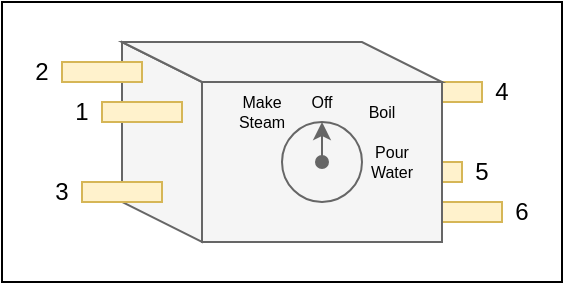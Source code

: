 <mxfile version="14.7.3" type="google" pages="2"><diagram id="SnHB_nZ2LZVa3-rRUBTQ" name="Schematic View"><mxGraphModel dx="1186" dy="714" grid="1" gridSize="10" guides="1" tooltips="1" connect="1" arrows="1" fold="1" page="1" pageScale="1" pageWidth="1100" pageHeight="850" math="0" shadow="0"><root><mxCell id="0"/><mxCell id="1" parent="0"/><mxCell id="xrnLVJ5zrvo0frZbAzvD-31" value="" style="rounded=0;whiteSpace=wrap;html=1;fontSize=8;" parent="1" vertex="1"><mxGeometry x="40" y="40" width="280" height="140" as="geometry"/></mxCell><mxCell id="xrnLVJ5zrvo0frZbAzvD-13" value="" style="rounded=0;whiteSpace=wrap;html=1;fillColor=#fff2cc;strokeColor=#d6b656;" parent="1" vertex="1"><mxGeometry x="230" y="120" width="40" height="10" as="geometry"/></mxCell><mxCell id="xrnLVJ5zrvo0frZbAzvD-14" value="" style="rounded=0;whiteSpace=wrap;html=1;fillColor=#fff2cc;strokeColor=#d6b656;" parent="1" vertex="1"><mxGeometry x="250" y="140" width="40" height="10" as="geometry"/></mxCell><mxCell id="xrnLVJ5zrvo0frZbAzvD-12" value="" style="rounded=0;whiteSpace=wrap;html=1;fillColor=#fff2cc;strokeColor=#d6b656;" parent="1" vertex="1"><mxGeometry x="240" y="80" width="40" height="10" as="geometry"/></mxCell><mxCell id="xrnLVJ5zrvo0frZbAzvD-1" value="" style="rounded=0;whiteSpace=wrap;html=1;fillColor=#f5f5f5;strokeColor=#666666;fontColor=#333333;" parent="1" vertex="1"><mxGeometry x="140" y="80" width="120" height="80" as="geometry"/></mxCell><mxCell id="xrnLVJ5zrvo0frZbAzvD-3" value="" style="shape=parallelogram;perimeter=parallelogramPerimeter;whiteSpace=wrap;html=1;fixedSize=1;rotation=90;fillColor=#f5f5f5;strokeColor=#666666;fontColor=#333333;" parent="1" vertex="1"><mxGeometry x="70" y="90" width="100" height="40" as="geometry"/></mxCell><mxCell id="xrnLVJ5zrvo0frZbAzvD-4" value="" style="shape=parallelogram;perimeter=parallelogramPerimeter;whiteSpace=wrap;html=1;fixedSize=1;rotation=-180;flipH=1;size=40;fillColor=#f5f5f5;strokeColor=#666666;fontColor=#333333;" parent="1" vertex="1"><mxGeometry x="100" y="60" width="160" height="20" as="geometry"/></mxCell><mxCell id="xrnLVJ5zrvo0frZbAzvD-8" value="" style="rounded=0;whiteSpace=wrap;html=1;fillColor=#fff2cc;strokeColor=#d6b656;" parent="1" vertex="1"><mxGeometry x="70" y="70" width="40" height="10" as="geometry"/></mxCell><mxCell id="xrnLVJ5zrvo0frZbAzvD-9" value="" style="rounded=0;whiteSpace=wrap;html=1;fillColor=#fff2cc;strokeColor=#d6b656;" parent="1" vertex="1"><mxGeometry x="90" y="90" width="40" height="10" as="geometry"/></mxCell><mxCell id="xrnLVJ5zrvo0frZbAzvD-10" value="" style="rounded=0;whiteSpace=wrap;html=1;fillColor=#fff2cc;strokeColor=#d6b656;" parent="1" vertex="1"><mxGeometry x="80" y="130" width="40" height="10" as="geometry"/></mxCell><mxCell id="xrnLVJ5zrvo0frZbAzvD-17" value="1" style="text;html=1;strokeColor=none;fillColor=none;align=center;verticalAlign=middle;whiteSpace=wrap;rounded=0;" parent="1" vertex="1"><mxGeometry x="70" y="85" width="20" height="20" as="geometry"/></mxCell><mxCell id="xrnLVJ5zrvo0frZbAzvD-18" value="2" style="text;html=1;strokeColor=none;fillColor=none;align=center;verticalAlign=middle;whiteSpace=wrap;rounded=0;" parent="1" vertex="1"><mxGeometry x="50" y="65" width="20" height="20" as="geometry"/></mxCell><mxCell id="xrnLVJ5zrvo0frZbAzvD-19" value="3" style="text;html=1;strokeColor=none;fillColor=none;align=center;verticalAlign=middle;whiteSpace=wrap;rounded=0;" parent="1" vertex="1"><mxGeometry x="60" y="125" width="20" height="20" as="geometry"/></mxCell><mxCell id="xrnLVJ5zrvo0frZbAzvD-23" value="4" style="text;html=1;strokeColor=none;fillColor=none;align=center;verticalAlign=middle;whiteSpace=wrap;rounded=0;" parent="1" vertex="1"><mxGeometry x="280" y="75" width="20" height="20" as="geometry"/></mxCell><mxCell id="xrnLVJ5zrvo0frZbAzvD-24" value="5" style="text;html=1;strokeColor=none;fillColor=none;align=center;verticalAlign=middle;whiteSpace=wrap;rounded=0;" parent="1" vertex="1"><mxGeometry x="270" y="115" width="20" height="20" as="geometry"/></mxCell><mxCell id="xrnLVJ5zrvo0frZbAzvD-25" value="6" style="text;html=1;strokeColor=none;fillColor=none;align=center;verticalAlign=middle;whiteSpace=wrap;rounded=0;" parent="1" vertex="1"><mxGeometry x="290" y="135" width="20" height="20" as="geometry"/></mxCell><mxCell id="xrnLVJ5zrvo0frZbAzvD-26" value="Off" style="text;html=1;strokeColor=none;fillColor=none;align=center;verticalAlign=middle;whiteSpace=wrap;rounded=0;fontSize=8;" parent="1" vertex="1"><mxGeometry x="185" y="80" width="30" height="20" as="geometry"/></mxCell><mxCell id="xrnLVJ5zrvo0frZbAzvD-27" value="Pour Water" style="text;html=1;strokeColor=none;fillColor=none;align=center;verticalAlign=middle;whiteSpace=wrap;rounded=0;fontSize=8;" parent="1" vertex="1"><mxGeometry x="220" y="110" width="30" height="20" as="geometry"/></mxCell><mxCell id="xrnLVJ5zrvo0frZbAzvD-28" value="Make Steam" style="text;html=1;strokeColor=none;fillColor=none;align=center;verticalAlign=middle;whiteSpace=wrap;rounded=0;fontSize=8;" parent="1" vertex="1"><mxGeometry x="155" y="85" width="30" height="20" as="geometry"/></mxCell><mxCell id="xrnLVJ5zrvo0frZbAzvD-29" value="Boil" style="text;html=1;strokeColor=none;fillColor=none;align=center;verticalAlign=middle;whiteSpace=wrap;rounded=0;fontSize=8;" parent="1" vertex="1"><mxGeometry x="215" y="85" width="30" height="20" as="geometry"/></mxCell><mxCell id="xrnLVJ5zrvo0frZbAzvD-5" value="" style="ellipse;whiteSpace=wrap;html=1;aspect=fixed;fillColor=#f5f5f5;strokeColor=#666666;fontColor=#333333;" parent="1" vertex="1"><mxGeometry x="180" y="100" width="40" height="40" as="geometry"/></mxCell><mxCell id="xrnLVJ5zrvo0frZbAzvD-7" value="" style="endArrow=classic;html=1;entryX=0.5;entryY=0;entryDx=0;entryDy=0;startArrow=oval;startFill=1;endFill=1;fillColor=#f5f5f5;strokeColor=#666666;" parent="1" target="xrnLVJ5zrvo0frZbAzvD-5" edge="1"><mxGeometry x="180" y="100" width="50" height="50" as="geometry"><mxPoint x="200" y="120" as="sourcePoint"/><mxPoint x="253.333" y="200" as="targetPoint"/></mxGeometry></mxCell></root></mxGraphModel></diagram><diagram id="4P162eZZBK0LqgkhI9s6" name="Resistance Scheme"><mxGraphModel dx="1186" dy="714" grid="1" gridSize="10" guides="1" tooltips="1" connect="1" arrows="1" fold="1" page="1" pageScale="1" pageWidth="1100" pageHeight="850" math="0" shadow="0"><root><mxCell id="0Tdu_R75qdxnpLm_2-KK-0"/><mxCell id="0Tdu_R75qdxnpLm_2-KK-1" parent="0Tdu_R75qdxnpLm_2-KK-0"/><mxCell id="AzH9cR561T7I_e0zyS_3-0" value="" style="rounded=0;whiteSpace=wrap;html=1;fontSize=8;" parent="0Tdu_R75qdxnpLm_2-KK-1" vertex="1"><mxGeometry x="40" y="40" width="760" height="440" as="geometry"/></mxCell><mxCell id="0Tdu_R75qdxnpLm_2-KK-2" value="Off" style="rounded=0;whiteSpace=wrap;html=1;fontSize=24;fillColor=#f5f5f5;strokeColor=#666666;fontColor=#333333;" parent="0Tdu_R75qdxnpLm_2-KK-1" vertex="1"><mxGeometry x="120" y="100" width="160" height="100" as="geometry"/></mxCell><mxCell id="0Tdu_R75qdxnpLm_2-KK-3" value="1" style="rounded=0;whiteSpace=wrap;html=1;fillColor=#fff2cc;strokeColor=#d6b656;" parent="0Tdu_R75qdxnpLm_2-KK-1" vertex="1"><mxGeometry x="100" y="110" width="40" height="20" as="geometry"/></mxCell><mxCell id="0Tdu_R75qdxnpLm_2-KK-4" style="edgeStyle=orthogonalEdgeStyle;rounded=0;orthogonalLoop=1;jettySize=auto;html=1;fontSize=12;endArrow=none;endFill=0;" parent="0Tdu_R75qdxnpLm_2-KK-1" source="0Tdu_R75qdxnpLm_2-KK-5" target="0Tdu_R75qdxnpLm_2-KK-20" edge="1"><mxGeometry relative="1" as="geometry"><mxPoint x="50" y="120" as="targetPoint"/><Array as="points"><mxPoint x="80" y="150"/><mxPoint x="80" y="80"/></Array></mxGeometry></mxCell><mxCell id="0Tdu_R75qdxnpLm_2-KK-5" value="2" style="rounded=0;whiteSpace=wrap;html=1;fillColor=#fff2cc;strokeColor=#d6b656;" parent="0Tdu_R75qdxnpLm_2-KK-1" vertex="1"><mxGeometry x="100" y="140" width="40" height="20" as="geometry"/></mxCell><mxCell id="0Tdu_R75qdxnpLm_2-KK-6" value="3" style="rounded=0;whiteSpace=wrap;html=1;fillColor=#fff2cc;strokeColor=#d6b656;" parent="0Tdu_R75qdxnpLm_2-KK-1" vertex="1"><mxGeometry x="100" y="170" width="40" height="20" as="geometry"/></mxCell><mxCell id="0Tdu_R75qdxnpLm_2-KK-7" style="edgeStyle=orthogonalEdgeStyle;rounded=0;orthogonalLoop=1;jettySize=auto;html=1;fontSize=12;endArrow=none;endFill=0;" parent="0Tdu_R75qdxnpLm_2-KK-1" source="0Tdu_R75qdxnpLm_2-KK-8" target="0Tdu_R75qdxnpLm_2-KK-20" edge="1"><mxGeometry relative="1" as="geometry"><Array as="points"><mxPoint x="320" y="120"/><mxPoint x="320" y="80"/></Array></mxGeometry></mxCell><mxCell id="0Tdu_R75qdxnpLm_2-KK-8" value="4" style="rounded=0;whiteSpace=wrap;html=1;fillColor=#fff2cc;strokeColor=#d6b656;" parent="0Tdu_R75qdxnpLm_2-KK-1" vertex="1"><mxGeometry x="260" y="110" width="40" height="20" as="geometry"/></mxCell><mxCell id="0Tdu_R75qdxnpLm_2-KK-9" style="edgeStyle=orthogonalEdgeStyle;rounded=0;orthogonalLoop=1;jettySize=auto;html=1;fontSize=12;endArrow=none;endFill=0;" parent="0Tdu_R75qdxnpLm_2-KK-1" source="0Tdu_R75qdxnpLm_2-KK-10" target="0Tdu_R75qdxnpLm_2-KK-18" edge="1"><mxGeometry relative="1" as="geometry"/></mxCell><mxCell id="0Tdu_R75qdxnpLm_2-KK-10" value="5" style="rounded=0;whiteSpace=wrap;html=1;fillColor=#fff2cc;strokeColor=#d6b656;" parent="0Tdu_R75qdxnpLm_2-KK-1" vertex="1"><mxGeometry x="260" y="140" width="40" height="20" as="geometry"/></mxCell><mxCell id="0Tdu_R75qdxnpLm_2-KK-11" style="edgeStyle=orthogonalEdgeStyle;orthogonalLoop=1;jettySize=auto;html=1;fontSize=12;rounded=0;endArrow=none;endFill=0;jumpStyle=none;" parent="0Tdu_R75qdxnpLm_2-KK-1" source="0Tdu_R75qdxnpLm_2-KK-12" target="0Tdu_R75qdxnpLm_2-KK-16" edge="1"><mxGeometry relative="1" as="geometry"><Array as="points"><mxPoint x="380" y="180"/></Array></mxGeometry></mxCell><mxCell id="0Tdu_R75qdxnpLm_2-KK-12" value="6" style="rounded=0;whiteSpace=wrap;html=1;fillColor=#fff2cc;strokeColor=#d6b656;" parent="0Tdu_R75qdxnpLm_2-KK-1" vertex="1"><mxGeometry x="260" y="170" width="40" height="20" as="geometry"/></mxCell><mxCell id="0Tdu_R75qdxnpLm_2-KK-13" style="edgeStyle=orthogonalEdgeStyle;rounded=0;orthogonalLoop=1;jettySize=auto;html=1;fontSize=12;endArrow=none;endFill=0;" parent="0Tdu_R75qdxnpLm_2-KK-1" source="0Tdu_R75qdxnpLm_2-KK-15" target="0Tdu_R75qdxnpLm_2-KK-16" edge="1"><mxGeometry relative="1" as="geometry"/></mxCell><mxCell id="0Tdu_R75qdxnpLm_2-KK-14" style="edgeStyle=orthogonalEdgeStyle;rounded=0;jumpStyle=none;orthogonalLoop=1;jettySize=auto;html=1;fontSize=12;endArrow=none;endFill=0;" parent="0Tdu_R75qdxnpLm_2-KK-1" source="0Tdu_R75qdxnpLm_2-KK-15" target="0Tdu_R75qdxnpLm_2-KK-6" edge="1"><mxGeometry relative="1" as="geometry"><Array as="points"><mxPoint x="80" y="220"/><mxPoint x="80" y="180"/></Array></mxGeometry></mxCell><mxCell id="0Tdu_R75qdxnpLm_2-KK-15" value="4,7K" style="rounded=0;whiteSpace=wrap;html=1;fontSize=12;" parent="0Tdu_R75qdxnpLm_2-KK-1" vertex="1"><mxGeometry x="320" y="210" width="40" height="20" as="geometry"/></mxCell><mxCell id="0Tdu_R75qdxnpLm_2-KK-16" value="" style="ellipse;whiteSpace=wrap;html=1;aspect=fixed;fontSize=12;" parent="0Tdu_R75qdxnpLm_2-KK-1" vertex="1"><mxGeometry x="375" y="145" width="10" height="10" as="geometry"/></mxCell><mxCell id="0Tdu_R75qdxnpLm_2-KK-17" style="edgeStyle=orthogonalEdgeStyle;rounded=0;orthogonalLoop=1;jettySize=auto;html=1;fontSize=12;endArrow=none;endFill=0;" parent="0Tdu_R75qdxnpLm_2-KK-1" source="0Tdu_R75qdxnpLm_2-KK-18" target="0Tdu_R75qdxnpLm_2-KK-16" edge="1"><mxGeometry relative="1" as="geometry"><Array as="points"><mxPoint x="370" y="150"/><mxPoint x="370" y="150"/></Array></mxGeometry></mxCell><mxCell id="0Tdu_R75qdxnpLm_2-KK-18" value="10K" style="rounded=0;whiteSpace=wrap;html=1;fontSize=12;" parent="0Tdu_R75qdxnpLm_2-KK-1" vertex="1"><mxGeometry x="320" y="140" width="40" height="20" as="geometry"/></mxCell><mxCell id="0Tdu_R75qdxnpLm_2-KK-19" value="&lt;meta charset=&quot;utf-8&quot; style=&quot;font-size: 24px;&quot;&gt;&lt;span style=&quot;color: rgb(32, 33, 36); font-family: arial, sans-serif; font-size: 24px; font-style: normal; font-weight: 400; letter-spacing: normal; text-align: left; text-indent: 0px; text-transform: none; word-spacing: 0px; background-color: rgb(255, 255, 255); display: inline; float: none;&quot;&gt;∞&lt;/span&gt;" style="edgeStyle=orthogonalEdgeStyle;rounded=0;jumpStyle=none;orthogonalLoop=1;jettySize=auto;html=1;fontSize=24;endArrow=none;endFill=0;dashed=1;" parent="0Tdu_R75qdxnpLm_2-KK-1" source="0Tdu_R75qdxnpLm_2-KK-20" target="0Tdu_R75qdxnpLm_2-KK-16" edge="1"><mxGeometry relative="1" as="geometry"/></mxCell><mxCell id="0Tdu_R75qdxnpLm_2-KK-20" value="" style="ellipse;whiteSpace=wrap;html=1;aspect=fixed;fontSize=12;" parent="0Tdu_R75qdxnpLm_2-KK-1" vertex="1"><mxGeometry x="375" y="75" width="10" height="10" as="geometry"/></mxCell><mxCell id="0Tdu_R75qdxnpLm_2-KK-21" value="Make&lt;br&gt;Steam" style="rounded=0;whiteSpace=wrap;html=1;fontSize=24;fillColor=#f5f5f5;strokeColor=#666666;fontColor=#333333;" parent="0Tdu_R75qdxnpLm_2-KK-1" vertex="1"><mxGeometry x="120" y="320" width="160" height="100" as="geometry"/></mxCell><mxCell id="AzH9cR561T7I_e0zyS_3-6" style="edgeStyle=orthogonalEdgeStyle;rounded=0;orthogonalLoop=1;jettySize=auto;html=1;fontSize=12;endArrow=none;endFill=0;" parent="0Tdu_R75qdxnpLm_2-KK-1" source="0Tdu_R75qdxnpLm_2-KK-22" target="0Tdu_R75qdxnpLm_2-KK-25" edge="1"><mxGeometry relative="1" as="geometry"><Array as="points"><mxPoint x="150" y="340"/><mxPoint x="150" y="400"/></Array></mxGeometry></mxCell><mxCell id="0Tdu_R75qdxnpLm_2-KK-22" value="1" style="rounded=0;whiteSpace=wrap;html=1;fillColor=#fff2cc;strokeColor=#d6b656;" parent="0Tdu_R75qdxnpLm_2-KK-1" vertex="1"><mxGeometry x="100" y="330" width="40" height="20" as="geometry"/></mxCell><mxCell id="0Tdu_R75qdxnpLm_2-KK-23" style="edgeStyle=orthogonalEdgeStyle;rounded=0;orthogonalLoop=1;jettySize=auto;html=1;fontSize=12;endArrow=none;endFill=0;" parent="0Tdu_R75qdxnpLm_2-KK-1" source="0Tdu_R75qdxnpLm_2-KK-24" target="0Tdu_R75qdxnpLm_2-KK-39" edge="1"><mxGeometry relative="1" as="geometry"><mxPoint x="50" y="340" as="targetPoint"/><Array as="points"><mxPoint x="80" y="370"/><mxPoint x="80" y="300"/></Array></mxGeometry></mxCell><mxCell id="AzH9cR561T7I_e0zyS_3-7" style="edgeStyle=orthogonalEdgeStyle;rounded=0;orthogonalLoop=1;jettySize=auto;html=1;entryX=1;entryY=0.5;entryDx=0;entryDy=0;fontSize=12;endArrow=none;endFill=0;" parent="0Tdu_R75qdxnpLm_2-KK-1" source="0Tdu_R75qdxnpLm_2-KK-24" target="0Tdu_R75qdxnpLm_2-KK-25" edge="1"><mxGeometry relative="1" as="geometry"><Array as="points"><mxPoint x="150" y="370"/><mxPoint x="150" y="400"/></Array></mxGeometry></mxCell><mxCell id="0Tdu_R75qdxnpLm_2-KK-24" value="2" style="rounded=0;whiteSpace=wrap;html=1;fillColor=#fff2cc;strokeColor=#d6b656;" parent="0Tdu_R75qdxnpLm_2-KK-1" vertex="1"><mxGeometry x="100" y="360" width="40" height="20" as="geometry"/></mxCell><mxCell id="0Tdu_R75qdxnpLm_2-KK-25" value="3" style="rounded=0;whiteSpace=wrap;html=1;fillColor=#fff2cc;strokeColor=#d6b656;" parent="0Tdu_R75qdxnpLm_2-KK-1" vertex="1"><mxGeometry x="100" y="390" width="40" height="20" as="geometry"/></mxCell><mxCell id="0Tdu_R75qdxnpLm_2-KK-26" style="edgeStyle=orthogonalEdgeStyle;rounded=0;orthogonalLoop=1;jettySize=auto;html=1;fontSize=12;endArrow=none;endFill=0;" parent="0Tdu_R75qdxnpLm_2-KK-1" source="0Tdu_R75qdxnpLm_2-KK-27" target="0Tdu_R75qdxnpLm_2-KK-39" edge="1"><mxGeometry relative="1" as="geometry"><Array as="points"><mxPoint x="320" y="340"/><mxPoint x="320" y="300"/></Array></mxGeometry></mxCell><mxCell id="0Tdu_R75qdxnpLm_2-KK-27" value="4" style="rounded=0;whiteSpace=wrap;html=1;fillColor=#fff2cc;strokeColor=#d6b656;" parent="0Tdu_R75qdxnpLm_2-KK-1" vertex="1"><mxGeometry x="260" y="330" width="40" height="20" as="geometry"/></mxCell><mxCell id="0Tdu_R75qdxnpLm_2-KK-28" style="edgeStyle=orthogonalEdgeStyle;rounded=0;orthogonalLoop=1;jettySize=auto;html=1;fontSize=12;endArrow=none;endFill=0;" parent="0Tdu_R75qdxnpLm_2-KK-1" source="0Tdu_R75qdxnpLm_2-KK-29" target="0Tdu_R75qdxnpLm_2-KK-37" edge="1"><mxGeometry relative="1" as="geometry"/></mxCell><mxCell id="AzH9cR561T7I_e0zyS_3-5" style="edgeStyle=orthogonalEdgeStyle;rounded=0;orthogonalLoop=1;jettySize=auto;html=1;fontSize=12;endArrow=none;endFill=0;" parent="0Tdu_R75qdxnpLm_2-KK-1" source="0Tdu_R75qdxnpLm_2-KK-29" target="0Tdu_R75qdxnpLm_2-KK-27" edge="1"><mxGeometry relative="1" as="geometry"><Array as="points"><mxPoint x="250" y="370"/><mxPoint x="250" y="340"/></Array></mxGeometry></mxCell><mxCell id="0Tdu_R75qdxnpLm_2-KK-29" value="5" style="rounded=0;whiteSpace=wrap;html=1;fillColor=#fff2cc;strokeColor=#d6b656;" parent="0Tdu_R75qdxnpLm_2-KK-1" vertex="1"><mxGeometry x="260" y="360" width="40" height="20" as="geometry"/></mxCell><mxCell id="0Tdu_R75qdxnpLm_2-KK-30" style="edgeStyle=orthogonalEdgeStyle;orthogonalLoop=1;jettySize=auto;html=1;fontSize=12;rounded=0;endArrow=none;endFill=0;jumpStyle=none;" parent="0Tdu_R75qdxnpLm_2-KK-1" source="0Tdu_R75qdxnpLm_2-KK-31" target="0Tdu_R75qdxnpLm_2-KK-35" edge="1"><mxGeometry relative="1" as="geometry"><Array as="points"><mxPoint x="380" y="400"/></Array></mxGeometry></mxCell><mxCell id="0Tdu_R75qdxnpLm_2-KK-31" value="6" style="rounded=0;whiteSpace=wrap;html=1;fillColor=#fff2cc;strokeColor=#d6b656;" parent="0Tdu_R75qdxnpLm_2-KK-1" vertex="1"><mxGeometry x="260" y="390" width="40" height="20" as="geometry"/></mxCell><mxCell id="0Tdu_R75qdxnpLm_2-KK-32" style="edgeStyle=orthogonalEdgeStyle;rounded=0;orthogonalLoop=1;jettySize=auto;html=1;fontSize=12;endArrow=none;endFill=0;" parent="0Tdu_R75qdxnpLm_2-KK-1" source="0Tdu_R75qdxnpLm_2-KK-34" target="0Tdu_R75qdxnpLm_2-KK-35" edge="1"><mxGeometry relative="1" as="geometry"/></mxCell><mxCell id="0Tdu_R75qdxnpLm_2-KK-33" style="edgeStyle=orthogonalEdgeStyle;rounded=0;jumpStyle=none;orthogonalLoop=1;jettySize=auto;html=1;fontSize=12;endArrow=none;endFill=0;" parent="0Tdu_R75qdxnpLm_2-KK-1" source="0Tdu_R75qdxnpLm_2-KK-34" target="0Tdu_R75qdxnpLm_2-KK-25" edge="1"><mxGeometry relative="1" as="geometry"><Array as="points"><mxPoint x="80" y="440"/><mxPoint x="80" y="400"/></Array></mxGeometry></mxCell><mxCell id="0Tdu_R75qdxnpLm_2-KK-34" value="4,7K" style="rounded=0;whiteSpace=wrap;html=1;fontSize=12;" parent="0Tdu_R75qdxnpLm_2-KK-1" vertex="1"><mxGeometry x="320" y="430" width="40" height="20" as="geometry"/></mxCell><mxCell id="0Tdu_R75qdxnpLm_2-KK-35" value="" style="ellipse;whiteSpace=wrap;html=1;aspect=fixed;fontSize=12;" parent="0Tdu_R75qdxnpLm_2-KK-1" vertex="1"><mxGeometry x="375" y="365" width="10" height="10" as="geometry"/></mxCell><mxCell id="0Tdu_R75qdxnpLm_2-KK-36" style="edgeStyle=orthogonalEdgeStyle;rounded=0;orthogonalLoop=1;jettySize=auto;html=1;fontSize=12;endArrow=none;endFill=0;" parent="0Tdu_R75qdxnpLm_2-KK-1" source="0Tdu_R75qdxnpLm_2-KK-37" target="0Tdu_R75qdxnpLm_2-KK-35" edge="1"><mxGeometry relative="1" as="geometry"><Array as="points"><mxPoint x="370" y="370"/><mxPoint x="370" y="370"/></Array></mxGeometry></mxCell><mxCell id="0Tdu_R75qdxnpLm_2-KK-37" value="10K" style="rounded=0;whiteSpace=wrap;html=1;fontSize=12;" parent="0Tdu_R75qdxnpLm_2-KK-1" vertex="1"><mxGeometry x="320" y="360" width="40" height="20" as="geometry"/></mxCell><mxCell id="0Tdu_R75qdxnpLm_2-KK-38" value="&lt;span style=&quot;color: rgb(32, 33, 36); font-family: arial, sans-serif; font-size: 24px; font-style: normal; font-weight: 400; letter-spacing: normal; text-align: left; text-indent: 0px; text-transform: none; word-spacing: 0px; background-color: rgb(255, 255, 255); display: inline; float: none;&quot;&gt;~3K&lt;/span&gt;" style="edgeStyle=orthogonalEdgeStyle;rounded=0;jumpStyle=none;orthogonalLoop=1;jettySize=auto;html=1;fontSize=24;endArrow=none;endFill=0;dashed=1;" parent="0Tdu_R75qdxnpLm_2-KK-1" source="0Tdu_R75qdxnpLm_2-KK-39" target="0Tdu_R75qdxnpLm_2-KK-35" edge="1"><mxGeometry relative="1" as="geometry"/></mxCell><mxCell id="0Tdu_R75qdxnpLm_2-KK-39" value="" style="ellipse;whiteSpace=wrap;html=1;aspect=fixed;fontSize=12;" parent="0Tdu_R75qdxnpLm_2-KK-1" vertex="1"><mxGeometry x="375" y="295" width="10" height="10" as="geometry"/></mxCell><mxCell id="0Tdu_R75qdxnpLm_2-KK-40" value="Boil" style="rounded=0;whiteSpace=wrap;html=1;fontSize=24;fillColor=#f5f5f5;strokeColor=#666666;fontColor=#333333;" parent="0Tdu_R75qdxnpLm_2-KK-1" vertex="1"><mxGeometry x="500" y="100" width="160" height="100" as="geometry"/></mxCell><mxCell id="0Tdu_R75qdxnpLm_2-KK-41" value="1" style="rounded=0;whiteSpace=wrap;html=1;fillColor=#fff2cc;strokeColor=#d6b656;" parent="0Tdu_R75qdxnpLm_2-KK-1" vertex="1"><mxGeometry x="480" y="110" width="40" height="20" as="geometry"/></mxCell><mxCell id="0Tdu_R75qdxnpLm_2-KK-42" style="edgeStyle=orthogonalEdgeStyle;rounded=0;orthogonalLoop=1;jettySize=auto;html=1;fontSize=12;endArrow=none;endFill=0;" parent="0Tdu_R75qdxnpLm_2-KK-1" source="0Tdu_R75qdxnpLm_2-KK-43" target="0Tdu_R75qdxnpLm_2-KK-58" edge="1"><mxGeometry relative="1" as="geometry"><mxPoint x="430" y="120" as="targetPoint"/><Array as="points"><mxPoint x="460" y="150"/><mxPoint x="460" y="80"/></Array></mxGeometry></mxCell><mxCell id="0Tdu_R75qdxnpLm_2-KK-43" value="2" style="rounded=0;whiteSpace=wrap;html=1;fillColor=#fff2cc;strokeColor=#d6b656;" parent="0Tdu_R75qdxnpLm_2-KK-1" vertex="1"><mxGeometry x="480" y="140" width="40" height="20" as="geometry"/></mxCell><mxCell id="0Tdu_R75qdxnpLm_2-KK-44" value="3" style="rounded=0;whiteSpace=wrap;html=1;fillColor=#fff2cc;strokeColor=#d6b656;" parent="0Tdu_R75qdxnpLm_2-KK-1" vertex="1"><mxGeometry x="480" y="170" width="40" height="20" as="geometry"/></mxCell><mxCell id="0Tdu_R75qdxnpLm_2-KK-45" style="edgeStyle=orthogonalEdgeStyle;rounded=0;orthogonalLoop=1;jettySize=auto;html=1;fontSize=12;endArrow=none;endFill=0;" parent="0Tdu_R75qdxnpLm_2-KK-1" source="0Tdu_R75qdxnpLm_2-KK-46" target="0Tdu_R75qdxnpLm_2-KK-58" edge="1"><mxGeometry relative="1" as="geometry"><Array as="points"><mxPoint x="700" y="120"/><mxPoint x="700" y="80"/></Array></mxGeometry></mxCell><mxCell id="AzH9cR561T7I_e0zyS_3-3" style="edgeStyle=orthogonalEdgeStyle;rounded=0;orthogonalLoop=1;jettySize=auto;html=1;fontSize=12;endArrow=none;endFill=0;" parent="0Tdu_R75qdxnpLm_2-KK-1" source="0Tdu_R75qdxnpLm_2-KK-46" target="0Tdu_R75qdxnpLm_2-KK-48" edge="1"><mxGeometry relative="1" as="geometry"><Array as="points"><mxPoint x="630" y="120"/><mxPoint x="630" y="150"/></Array></mxGeometry></mxCell><mxCell id="0Tdu_R75qdxnpLm_2-KK-46" value="4" style="rounded=0;whiteSpace=wrap;html=1;fillColor=#fff2cc;strokeColor=#d6b656;" parent="0Tdu_R75qdxnpLm_2-KK-1" vertex="1"><mxGeometry x="640" y="110" width="40" height="20" as="geometry"/></mxCell><mxCell id="0Tdu_R75qdxnpLm_2-KK-47" style="edgeStyle=orthogonalEdgeStyle;rounded=0;orthogonalLoop=1;jettySize=auto;html=1;fontSize=12;endArrow=none;endFill=0;" parent="0Tdu_R75qdxnpLm_2-KK-1" source="0Tdu_R75qdxnpLm_2-KK-48" target="0Tdu_R75qdxnpLm_2-KK-56" edge="1"><mxGeometry relative="1" as="geometry"/></mxCell><mxCell id="0Tdu_R75qdxnpLm_2-KK-48" value="5" style="rounded=0;whiteSpace=wrap;html=1;fillColor=#fff2cc;strokeColor=#d6b656;" parent="0Tdu_R75qdxnpLm_2-KK-1" vertex="1"><mxGeometry x="640" y="140" width="40" height="20" as="geometry"/></mxCell><mxCell id="0Tdu_R75qdxnpLm_2-KK-49" style="edgeStyle=orthogonalEdgeStyle;orthogonalLoop=1;jettySize=auto;html=1;fontSize=12;rounded=0;endArrow=none;endFill=0;jumpStyle=none;" parent="0Tdu_R75qdxnpLm_2-KK-1" source="0Tdu_R75qdxnpLm_2-KK-50" target="0Tdu_R75qdxnpLm_2-KK-54" edge="1"><mxGeometry relative="1" as="geometry"><Array as="points"><mxPoint x="760" y="180"/></Array></mxGeometry></mxCell><mxCell id="0Tdu_R75qdxnpLm_2-KK-50" value="6" style="rounded=0;whiteSpace=wrap;html=1;fillColor=#fff2cc;strokeColor=#d6b656;" parent="0Tdu_R75qdxnpLm_2-KK-1" vertex="1"><mxGeometry x="640" y="170" width="40" height="20" as="geometry"/></mxCell><mxCell id="0Tdu_R75qdxnpLm_2-KK-51" style="edgeStyle=orthogonalEdgeStyle;rounded=0;orthogonalLoop=1;jettySize=auto;html=1;fontSize=12;endArrow=none;endFill=0;" parent="0Tdu_R75qdxnpLm_2-KK-1" source="0Tdu_R75qdxnpLm_2-KK-53" target="0Tdu_R75qdxnpLm_2-KK-54" edge="1"><mxGeometry relative="1" as="geometry"/></mxCell><mxCell id="0Tdu_R75qdxnpLm_2-KK-52" style="edgeStyle=orthogonalEdgeStyle;rounded=0;jumpStyle=none;orthogonalLoop=1;jettySize=auto;html=1;fontSize=12;endArrow=none;endFill=0;" parent="0Tdu_R75qdxnpLm_2-KK-1" source="0Tdu_R75qdxnpLm_2-KK-53" target="0Tdu_R75qdxnpLm_2-KK-44" edge="1"><mxGeometry relative="1" as="geometry"><Array as="points"><mxPoint x="460" y="220"/><mxPoint x="460" y="180"/></Array></mxGeometry></mxCell><mxCell id="0Tdu_R75qdxnpLm_2-KK-53" value="4,7K" style="rounded=0;whiteSpace=wrap;html=1;fontSize=12;" parent="0Tdu_R75qdxnpLm_2-KK-1" vertex="1"><mxGeometry x="700" y="210" width="40" height="20" as="geometry"/></mxCell><mxCell id="0Tdu_R75qdxnpLm_2-KK-54" value="" style="ellipse;whiteSpace=wrap;html=1;aspect=fixed;fontSize=12;" parent="0Tdu_R75qdxnpLm_2-KK-1" vertex="1"><mxGeometry x="755" y="145" width="10" height="10" as="geometry"/></mxCell><mxCell id="0Tdu_R75qdxnpLm_2-KK-55" style="edgeStyle=orthogonalEdgeStyle;rounded=0;orthogonalLoop=1;jettySize=auto;html=1;fontSize=12;endArrow=none;endFill=0;" parent="0Tdu_R75qdxnpLm_2-KK-1" source="0Tdu_R75qdxnpLm_2-KK-56" target="0Tdu_R75qdxnpLm_2-KK-54" edge="1"><mxGeometry relative="1" as="geometry"><Array as="points"><mxPoint x="750" y="150"/><mxPoint x="750" y="150"/></Array></mxGeometry></mxCell><mxCell id="0Tdu_R75qdxnpLm_2-KK-56" value="10K" style="rounded=0;whiteSpace=wrap;html=1;fontSize=12;" parent="0Tdu_R75qdxnpLm_2-KK-1" vertex="1"><mxGeometry x="700" y="140" width="40" height="20" as="geometry"/></mxCell><mxCell id="0Tdu_R75qdxnpLm_2-KK-57" value="&lt;span style=&quot;color: rgb(32, 33, 36); font-family: arial, sans-serif; font-size: 24px; font-style: normal; font-weight: 400; letter-spacing: normal; text-align: left; text-indent: 0px; text-transform: none; word-spacing: 0px; background-color: rgb(255, 255, 255); display: inline; float: none;&quot;&gt;~9K&lt;/span&gt;" style="edgeStyle=orthogonalEdgeStyle;rounded=0;jumpStyle=none;orthogonalLoop=1;jettySize=auto;html=1;fontSize=24;endArrow=none;endFill=0;dashed=1;" parent="0Tdu_R75qdxnpLm_2-KK-1" source="0Tdu_R75qdxnpLm_2-KK-58" target="0Tdu_R75qdxnpLm_2-KK-54" edge="1"><mxGeometry relative="1" as="geometry"/></mxCell><mxCell id="0Tdu_R75qdxnpLm_2-KK-58" value="" style="ellipse;whiteSpace=wrap;html=1;aspect=fixed;fontSize=12;" parent="0Tdu_R75qdxnpLm_2-KK-1" vertex="1"><mxGeometry x="755" y="75" width="10" height="10" as="geometry"/></mxCell><mxCell id="0Tdu_R75qdxnpLm_2-KK-59" value="Pour&lt;br&gt;Water" style="rounded=0;whiteSpace=wrap;html=1;fontSize=24;fillColor=#f5f5f5;strokeColor=#666666;fontColor=#333333;" parent="0Tdu_R75qdxnpLm_2-KK-1" vertex="1"><mxGeometry x="500" y="320" width="160" height="100" as="geometry"/></mxCell><mxCell id="0Tdu_R75qdxnpLm_2-KK-60" value="1" style="rounded=0;whiteSpace=wrap;html=1;fillColor=#fff2cc;strokeColor=#d6b656;" parent="0Tdu_R75qdxnpLm_2-KK-1" vertex="1"><mxGeometry x="480" y="330" width="40" height="20" as="geometry"/></mxCell><mxCell id="0Tdu_R75qdxnpLm_2-KK-61" style="edgeStyle=orthogonalEdgeStyle;rounded=0;orthogonalLoop=1;jettySize=auto;html=1;fontSize=12;endArrow=none;endFill=0;" parent="0Tdu_R75qdxnpLm_2-KK-1" source="0Tdu_R75qdxnpLm_2-KK-62" target="0Tdu_R75qdxnpLm_2-KK-77" edge="1"><mxGeometry relative="1" as="geometry"><mxPoint x="430" y="340" as="targetPoint"/><Array as="points"><mxPoint x="460" y="370"/><mxPoint x="460" y="300"/></Array></mxGeometry></mxCell><mxCell id="0Tdu_R75qdxnpLm_2-KK-62" value="2" style="rounded=0;whiteSpace=wrap;html=1;fillColor=#fff2cc;strokeColor=#d6b656;" parent="0Tdu_R75qdxnpLm_2-KK-1" vertex="1"><mxGeometry x="480" y="360" width="40" height="20" as="geometry"/></mxCell><mxCell id="0Tdu_R75qdxnpLm_2-KK-63" value="3" style="rounded=0;whiteSpace=wrap;html=1;fillColor=#fff2cc;strokeColor=#d6b656;" parent="0Tdu_R75qdxnpLm_2-KK-1" vertex="1"><mxGeometry x="480" y="390" width="40" height="20" as="geometry"/></mxCell><mxCell id="0Tdu_R75qdxnpLm_2-KK-64" style="edgeStyle=orthogonalEdgeStyle;rounded=0;orthogonalLoop=1;jettySize=auto;html=1;fontSize=12;endArrow=none;endFill=0;" parent="0Tdu_R75qdxnpLm_2-KK-1" source="0Tdu_R75qdxnpLm_2-KK-65" target="0Tdu_R75qdxnpLm_2-KK-77" edge="1"><mxGeometry relative="1" as="geometry"><Array as="points"><mxPoint x="700" y="340"/><mxPoint x="700" y="300"/></Array></mxGeometry></mxCell><mxCell id="AzH9cR561T7I_e0zyS_3-8" style="edgeStyle=orthogonalEdgeStyle;rounded=0;orthogonalLoop=1;jettySize=auto;html=1;fontSize=12;endArrow=none;endFill=0;" parent="0Tdu_R75qdxnpLm_2-KK-1" source="0Tdu_R75qdxnpLm_2-KK-65" target="0Tdu_R75qdxnpLm_2-KK-69" edge="1"><mxGeometry relative="1" as="geometry"><Array as="points"><mxPoint x="630" y="340"/><mxPoint x="630" y="400"/></Array></mxGeometry></mxCell><mxCell id="AzH9cR561T7I_e0zyS_3-9" style="edgeStyle=orthogonalEdgeStyle;rounded=0;orthogonalLoop=1;jettySize=auto;html=1;fontSize=12;endArrow=none;endFill=0;" parent="0Tdu_R75qdxnpLm_2-KK-1" source="0Tdu_R75qdxnpLm_2-KK-65" target="0Tdu_R75qdxnpLm_2-KK-67" edge="1"><mxGeometry relative="1" as="geometry"><Array as="points"><mxPoint x="630" y="340"/><mxPoint x="630" y="370"/></Array></mxGeometry></mxCell><mxCell id="0Tdu_R75qdxnpLm_2-KK-65" value="4" style="rounded=0;whiteSpace=wrap;html=1;fillColor=#fff2cc;strokeColor=#d6b656;" parent="0Tdu_R75qdxnpLm_2-KK-1" vertex="1"><mxGeometry x="640" y="330" width="40" height="20" as="geometry"/></mxCell><mxCell id="0Tdu_R75qdxnpLm_2-KK-66" style="edgeStyle=orthogonalEdgeStyle;rounded=0;orthogonalLoop=1;jettySize=auto;html=1;fontSize=12;endArrow=none;endFill=0;" parent="0Tdu_R75qdxnpLm_2-KK-1" source="0Tdu_R75qdxnpLm_2-KK-67" target="0Tdu_R75qdxnpLm_2-KK-75" edge="1"><mxGeometry relative="1" as="geometry"/></mxCell><mxCell id="0Tdu_R75qdxnpLm_2-KK-67" value="5" style="rounded=0;whiteSpace=wrap;html=1;fillColor=#fff2cc;strokeColor=#d6b656;" parent="0Tdu_R75qdxnpLm_2-KK-1" vertex="1"><mxGeometry x="640" y="360" width="40" height="20" as="geometry"/></mxCell><mxCell id="0Tdu_R75qdxnpLm_2-KK-68" style="edgeStyle=orthogonalEdgeStyle;orthogonalLoop=1;jettySize=auto;html=1;fontSize=12;rounded=0;endArrow=none;endFill=0;jumpStyle=none;" parent="0Tdu_R75qdxnpLm_2-KK-1" source="0Tdu_R75qdxnpLm_2-KK-69" target="0Tdu_R75qdxnpLm_2-KK-73" edge="1"><mxGeometry relative="1" as="geometry"><Array as="points"><mxPoint x="760" y="400"/></Array></mxGeometry></mxCell><mxCell id="0Tdu_R75qdxnpLm_2-KK-69" value="6" style="rounded=0;whiteSpace=wrap;html=1;fillColor=#fff2cc;strokeColor=#d6b656;" parent="0Tdu_R75qdxnpLm_2-KK-1" vertex="1"><mxGeometry x="640" y="390" width="40" height="20" as="geometry"/></mxCell><mxCell id="0Tdu_R75qdxnpLm_2-KK-70" style="edgeStyle=orthogonalEdgeStyle;rounded=0;orthogonalLoop=1;jettySize=auto;html=1;fontSize=12;endArrow=none;endFill=0;" parent="0Tdu_R75qdxnpLm_2-KK-1" source="0Tdu_R75qdxnpLm_2-KK-72" target="0Tdu_R75qdxnpLm_2-KK-73" edge="1"><mxGeometry relative="1" as="geometry"/></mxCell><mxCell id="0Tdu_R75qdxnpLm_2-KK-71" style="edgeStyle=orthogonalEdgeStyle;rounded=0;jumpStyle=none;orthogonalLoop=1;jettySize=auto;html=1;fontSize=12;endArrow=none;endFill=0;" parent="0Tdu_R75qdxnpLm_2-KK-1" source="0Tdu_R75qdxnpLm_2-KK-72" target="0Tdu_R75qdxnpLm_2-KK-63" edge="1"><mxGeometry relative="1" as="geometry"><Array as="points"><mxPoint x="460" y="440"/><mxPoint x="460" y="400"/></Array></mxGeometry></mxCell><mxCell id="0Tdu_R75qdxnpLm_2-KK-72" value="4,7K" style="rounded=0;whiteSpace=wrap;html=1;fontSize=12;" parent="0Tdu_R75qdxnpLm_2-KK-1" vertex="1"><mxGeometry x="700" y="430" width="40" height="20" as="geometry"/></mxCell><mxCell id="0Tdu_R75qdxnpLm_2-KK-73" value="" style="ellipse;whiteSpace=wrap;html=1;aspect=fixed;fontSize=12;" parent="0Tdu_R75qdxnpLm_2-KK-1" vertex="1"><mxGeometry x="755" y="365" width="10" height="10" as="geometry"/></mxCell><mxCell id="0Tdu_R75qdxnpLm_2-KK-74" style="edgeStyle=orthogonalEdgeStyle;rounded=0;orthogonalLoop=1;jettySize=auto;html=1;fontSize=12;endArrow=none;endFill=0;" parent="0Tdu_R75qdxnpLm_2-KK-1" source="0Tdu_R75qdxnpLm_2-KK-75" target="0Tdu_R75qdxnpLm_2-KK-73" edge="1"><mxGeometry relative="1" as="geometry"><Array as="points"><mxPoint x="750" y="370"/><mxPoint x="750" y="370"/></Array></mxGeometry></mxCell><mxCell id="0Tdu_R75qdxnpLm_2-KK-75" value="10K" style="rounded=0;whiteSpace=wrap;html=1;fontSize=12;" parent="0Tdu_R75qdxnpLm_2-KK-1" vertex="1"><mxGeometry x="700" y="360" width="40" height="20" as="geometry"/></mxCell><mxCell id="0Tdu_R75qdxnpLm_2-KK-76" value="&lt;span style=&quot;color: rgb(32, 33, 36); font-family: arial, sans-serif; font-size: 24px; font-style: normal; font-weight: 400; letter-spacing: normal; text-align: left; text-indent: 0px; text-transform: none; word-spacing: 0px; background-color: rgb(255, 255, 255); display: inline; float: none;&quot;&gt;~0&lt;/span&gt;" style="edgeStyle=orthogonalEdgeStyle;rounded=0;jumpStyle=none;orthogonalLoop=1;jettySize=auto;html=1;fontSize=24;endArrow=none;endFill=0;dashed=1;" parent="0Tdu_R75qdxnpLm_2-KK-1" source="0Tdu_R75qdxnpLm_2-KK-77" target="0Tdu_R75qdxnpLm_2-KK-73" edge="1"><mxGeometry relative="1" as="geometry"/></mxCell><mxCell id="0Tdu_R75qdxnpLm_2-KK-77" value="" style="ellipse;whiteSpace=wrap;html=1;aspect=fixed;fontSize=12;" parent="0Tdu_R75qdxnpLm_2-KK-1" vertex="1"><mxGeometry x="755" y="295" width="10" height="10" as="geometry"/></mxCell></root></mxGraphModel></diagram></mxfile>